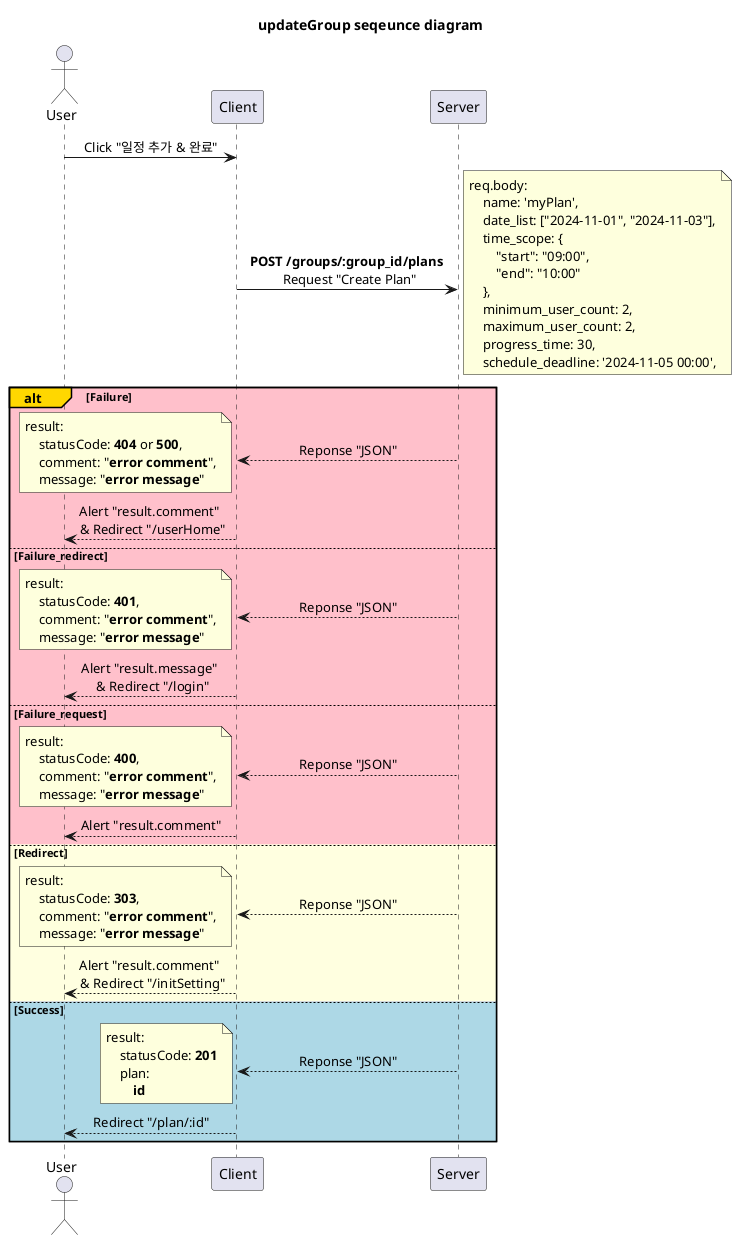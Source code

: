 @startuml updateGroup
'http://localhost:3000/addPlan

title updateGroup seqeunce diagram

skinparam SequenceMessageAlignment center

participant Server order 30
participant Client order 20
actor User order 10

User -> Client: Click "일정 추가 & 완료"

Client -> Server: **POST /groups/:group_id/plans** \n Request "Create Plan"
note right
    req.body:
        name: 'myPlan',
        date_list: ["2024-11-01", "2024-11-03"],
        time_scope: {
            "start": "09:00",
            "end": "10:00"
        },
        minimum_user_count: 2,
        maximum_user_count: 2,
        progress_time: 30,
        schedule_deadline: '2024-11-05 00:00',
end note

alt#Gold #Pink Failure
    Client <-- Server: Reponse "JSON"
    note left
        result:
            statusCode: **404** or **500**,
            comment: "**error comment**",
            message: "**error message**"
    end note
    User <-- Client: Alert "result.comment" \n & Redirect "/userHome"

else #Pink Failure_redirect
    Client <-- Server: Reponse "JSON"
    note left
        result:
            statusCode: **401**,
            comment: "**error comment**",
            message: "**error message**"
    end note
    User <-- Client: Alert "result.message" \n & Redirect "/login"

else #Pink Failure_request
    Client <-- Server: Reponse "JSON"
    note left
        result:
            statusCode: **400**,
            comment: "**error comment**",
            message: "**error message**"
    end note
    User <-- Client: Alert "result.comment"

else #LightYellow Redirect
    Client <-- Server: Reponse "JSON"
    note left
        result:
            statusCode: **303**,
            comment: "**error comment**",
            message: "**error message**"
    end note
    User <-- Client: Alert "result.comment" \n & Redirect "/initSetting"

else #LightBlue Success
    Client <-- Server: Reponse "JSON"
    note left
        result:
            statusCode: **201**
            plan:
                **id**
    end note
    User <-- Client: Redirect "/plan/:id"
end

@enduml